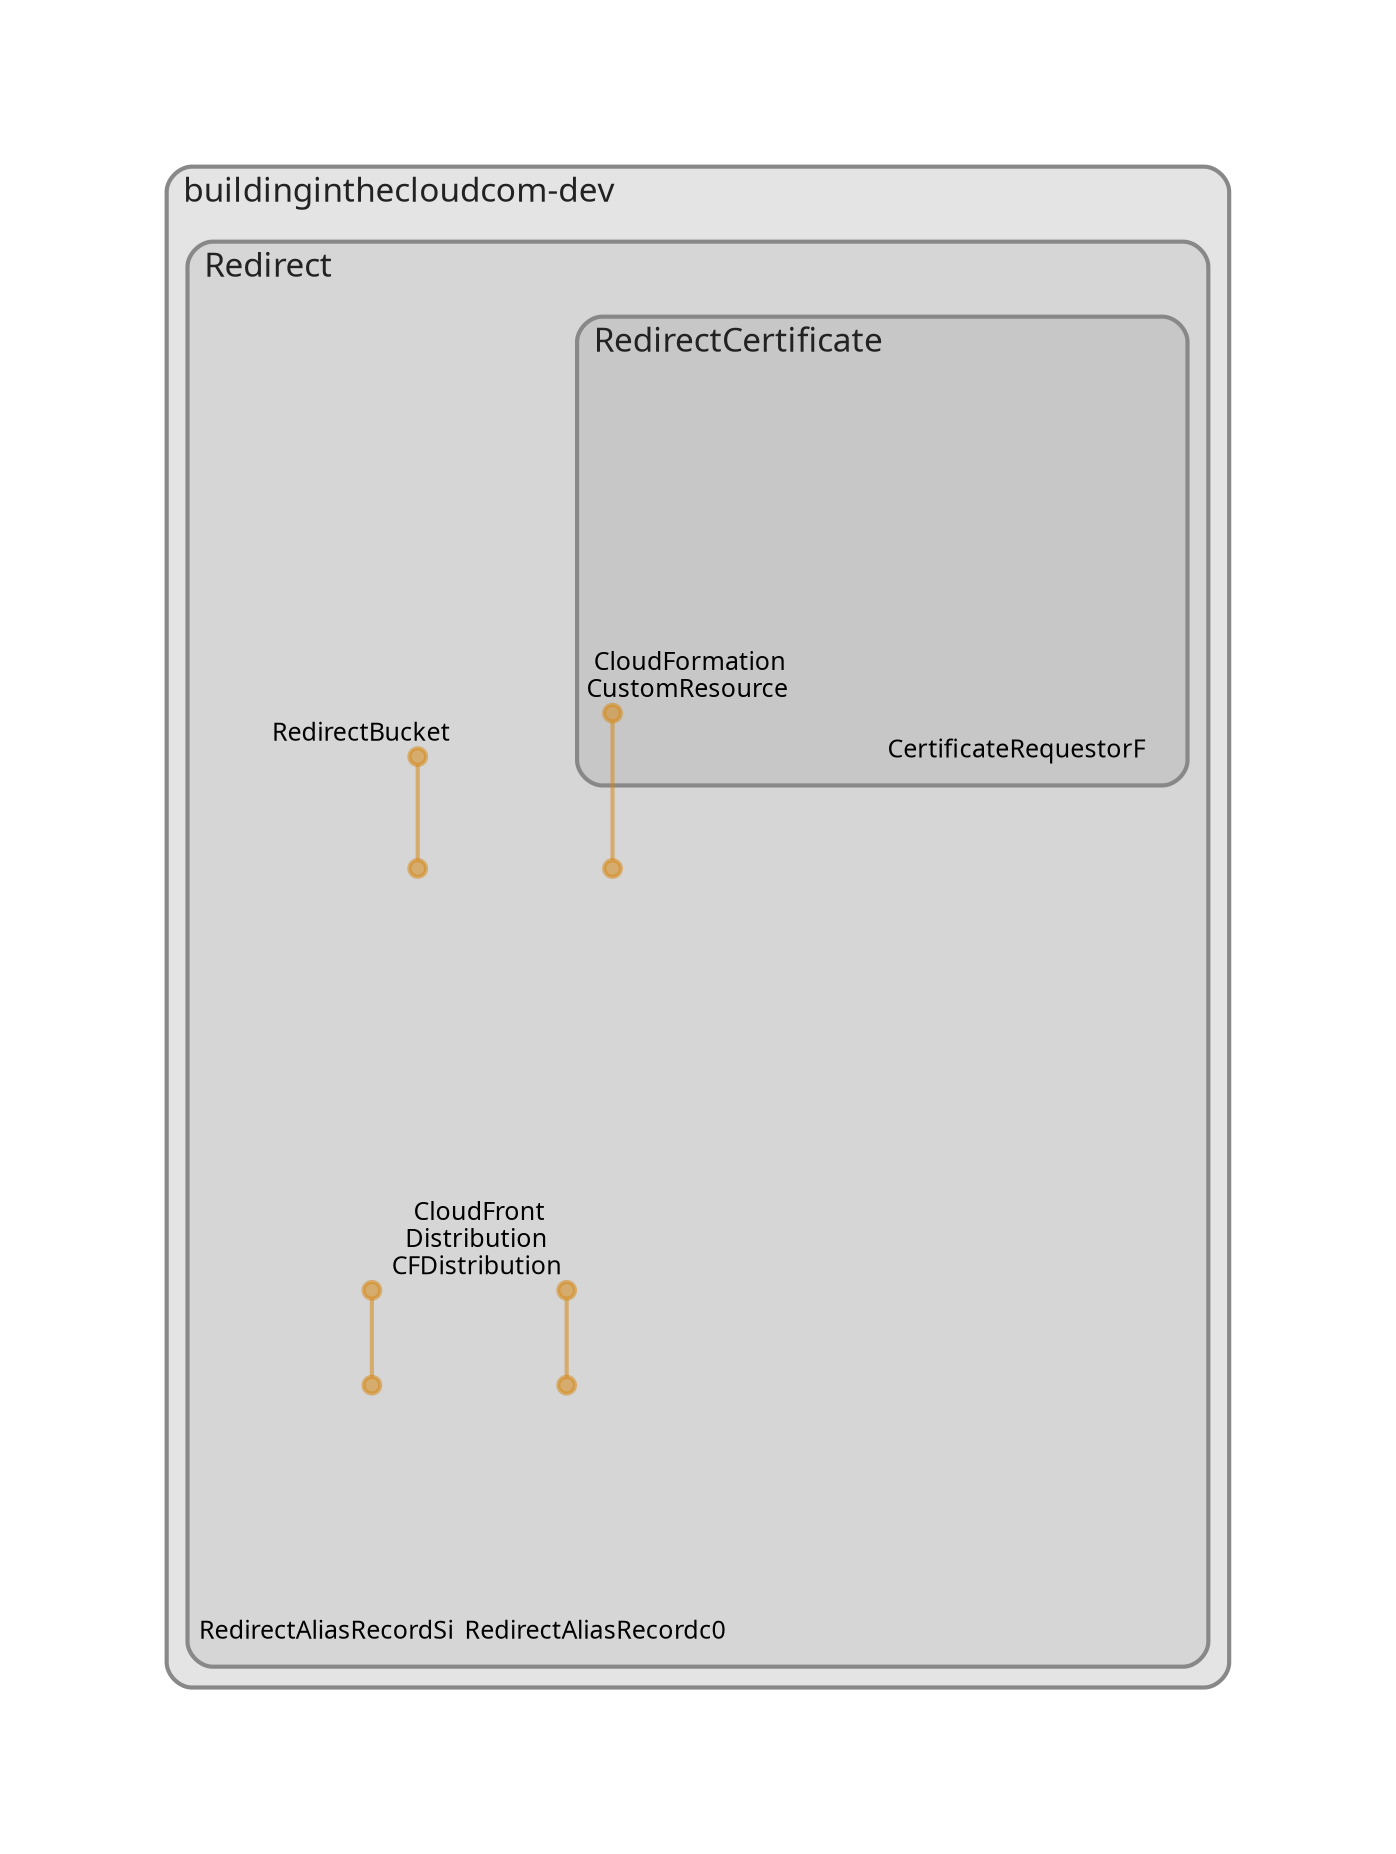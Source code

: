 digraph "Diagram" {
  splines = "ortho";
  pad = "1.0";
  nodesep = "0.60";
  ranksep = "0.75";
  fontname = "Sans-Serif";
  fontsize = "15";
  dpi = "200";
  rankdir = "BT";
  compound = "true";
  fontcolor = "#222222";
  edge [
    color = "#D5871488",
    penwidth = 2,
    arrowhead = "dot",
    arrowtail = "dot",
  ];
  node [
    shape = "box",
    style = "rounded",
    fixedsize = true,
    width = 1.7,
    height = 1.7,
    labelloc = "c",
    imagescale = true,
    fontname = "Sans-Serif",
    fontsize = 8,
    margin = 8,
  ];
  subgraph "buildinginthecloudcom-dev" {
    subgraph "cluster-SubGraph.buildinginthecloudcom-dev" {
      graph [
        label = "buildinginthecloudcom-dev",
        labelloc = "b",
        labeljust = "l",
        margin = "10",
        fontsize = "16",
        penwidth = "2",
        pencolor = "#888888",
        style = "filled,rounded",
        fillcolor = "#e4e4e4",
      ];
      subgraph "cluster-SubGraph.Redirect" {
        graph [
          label = "Redirect",
          labelloc = "b",
          labeljust = "l",
          margin = "10",
          fontsize = "16",
          penwidth = "2",
          pencolor = "#888888",
          style = "filled,rounded",
          fillcolor = "#d6d6d6",
        ];
        "buildinginthecloudcom-dev/Redirect/RedirectBucket" [
          label = " RedirectBucket",
          fontsize = 12,
          image = "/opt/homebrew/lib/node_modules/cdk-dia/icons/aws/Service/Arch_Storage/64/Arch_Amazon-S3-Standard_64@5x.png",
          imagescale = "true",
          imagepos = "tc",
          penwidth = "0",
          shape = "node",
          fixedsize = "true",
          labelloc = "b",
          width = 2,
          height = 2.266,
        ];
        "buildinginthecloudcom-dev/Redirect/RedirectAliasRecordc02fee" [
          label = "\nRedirectAliasRecordc0",
          fontsize = 12,
          image = "/opt/homebrew/lib/node_modules/cdk-dia/icons/aws/Resource/Res_Networking-and-Content-Delivery/Res_48_Dark/Res_Amazon-Route-53-Hosted-Zone_48_Dark_gen.png",
          imagescale = "true",
          imagepos = "tc",
          penwidth = "0",
          shape = "node",
          fixedsize = "true",
          labelloc = "b",
          width = 1.2,
          height = 1.682,
        ];
        "buildinginthecloudcom-dev/Redirect/RedirectAliasRecordSixc02fee" [
          label = "\nRedirectAliasRecordSi",
          fontsize = 12,
          image = "/opt/homebrew/lib/node_modules/cdk-dia/icons/aws/Resource/Res_Networking-and-Content-Delivery/Res_48_Dark/Res_Amazon-Route-53-Hosted-Zone_48_Dark_gen.png",
          imagescale = "true",
          imagepos = "tc",
          penwidth = "0",
          shape = "node",
          fixedsize = "true",
          labelloc = "b",
          width = 1.2,
          height = 1.682,
        ];
        "buildinginthecloudcom-dev/Redirect/RedirectDistribution/CFDistribution" [
          label = " CloudFront\nDistribution\nCFDistribution",
          fontsize = 12,
          image = "/opt/homebrew/lib/node_modules/cdk-dia/icons/aws/Service/Arch_Networking-Content/64/Arch_Amazon-CloudFront_64@5x.png",
          imagescale = "true",
          imagepos = "tc",
          penwidth = "0",
          shape = "node",
          fixedsize = "true",
          labelloc = "b",
          width = 2,
          height = 2.6979999999999995,
        ];
        subgraph "cluster-SubGraph.RedirectCertificate" {
          graph [
            label = "RedirectCertificate",
            labelloc = "b",
            labeljust = "l",
            margin = "10",
            fontsize = "16",
            penwidth = "2",
            pencolor = "#888888",
            style = "filled,rounded",
            fillcolor = "#c7c7c7",
          ];
          "buildinginthecloudcom-dev/Redirect/RedirectCertificate/CertificateRequestorFunction" [
            label = "\nCertificateRequestorF",
            fontsize = 12,
            image = "/opt/homebrew/lib/node_modules/cdk-dia/icons/aws/Service/Arch_Compute/64/Arch_AWS-Lambda_64@5x.png",
            imagescale = "true",
            imagepos = "tc",
            penwidth = "0",
            shape = "node",
            fixedsize = "true",
            labelloc = "b",
            width = 2,
            height = 2.4819999999999998,
          ];
          "buildinginthecloudcom-dev/Redirect/RedirectCertificate/CertificateRequestorResource" [
            label = " CloudFormation\nCustomResource",
            fontsize = 12,
            image = "/opt/homebrew/lib/node_modules/cdk-dia/icons/aws/Service/Arch_Management-Governance/64/Arch_AWS-CloudFormation_64@5x.png",
            imagescale = "true",
            imagepos = "tc",
            penwidth = "0",
            shape = "node",
            fixedsize = "true",
            labelloc = "b",
            width = 1.2,
            height = 1.682,
          ];
        }
      }
    }
  }
  "buildinginthecloudcom-dev/Redirect/RedirectAliasRecordc02fee" -> "buildinginthecloudcom-dev/Redirect/RedirectDistribution/CFDistribution" [
    dir = "both",
  ];
  "buildinginthecloudcom-dev/Redirect/RedirectAliasRecordSixc02fee" -> "buildinginthecloudcom-dev/Redirect/RedirectDistribution/CFDistribution" [
    dir = "both",
  ];
  "buildinginthecloudcom-dev/Redirect/RedirectDistribution/CFDistribution" -> "buildinginthecloudcom-dev/Redirect/RedirectCertificate/CertificateRequestorResource" [
    dir = "both",
  ];
  "buildinginthecloudcom-dev/Redirect/RedirectDistribution/CFDistribution" -> "buildinginthecloudcom-dev/Redirect/RedirectBucket" [
    dir = "both",
  ];
}